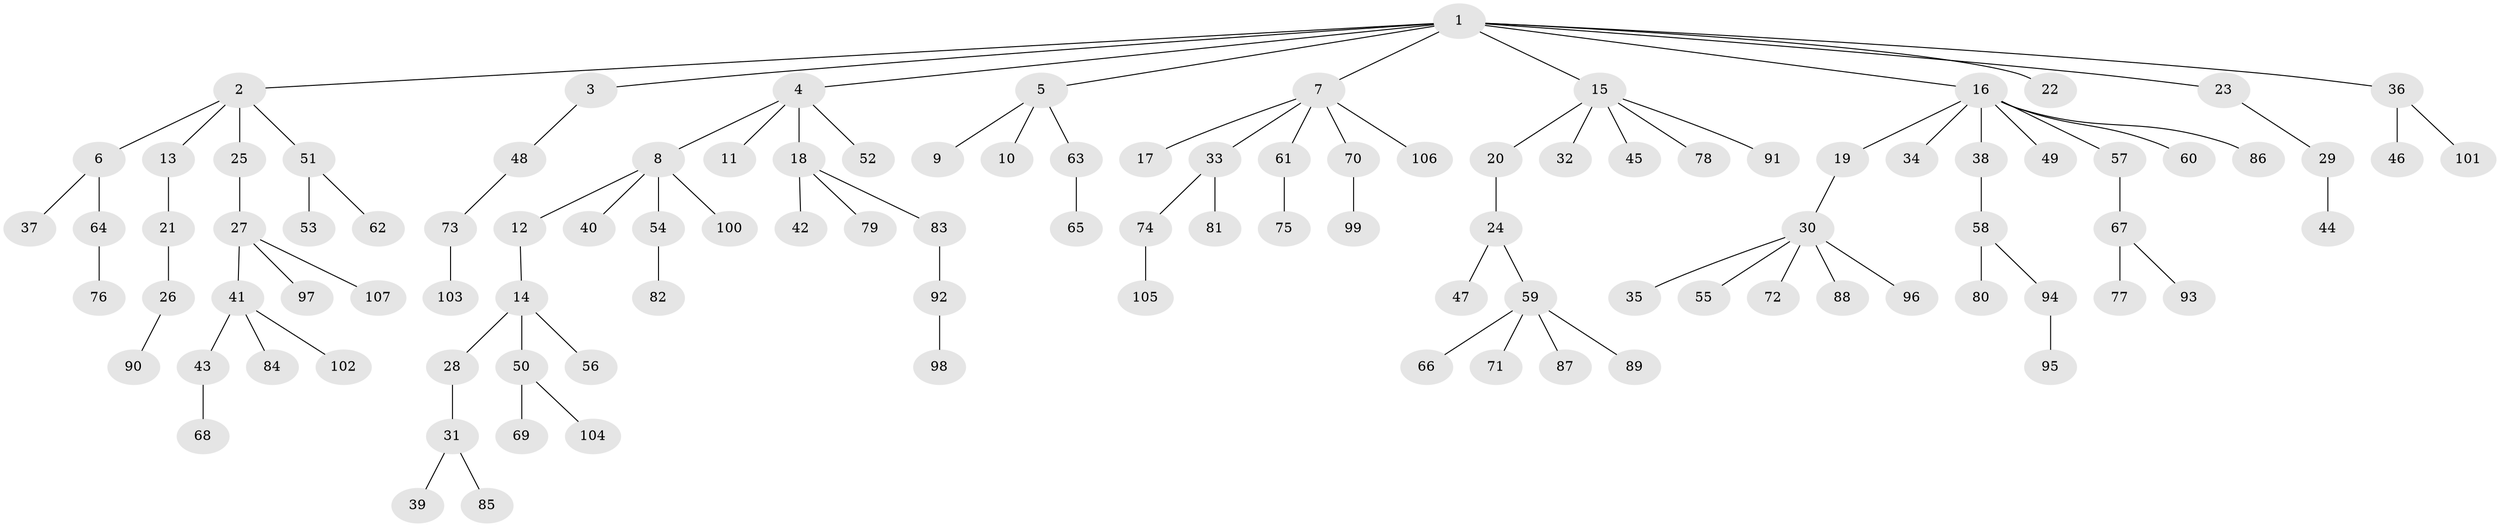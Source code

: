 // coarse degree distribution, {11: 0.013157894736842105, 6: 0.013157894736842105, 2: 0.17105263157894737, 7: 0.02631578947368421, 3: 0.07894736842105263, 5: 0.05263157894736842, 1: 0.618421052631579, 4: 0.02631578947368421}
// Generated by graph-tools (version 1.1) at 2025/52/02/27/25 19:52:12]
// undirected, 107 vertices, 106 edges
graph export_dot {
graph [start="1"]
  node [color=gray90,style=filled];
  1;
  2;
  3;
  4;
  5;
  6;
  7;
  8;
  9;
  10;
  11;
  12;
  13;
  14;
  15;
  16;
  17;
  18;
  19;
  20;
  21;
  22;
  23;
  24;
  25;
  26;
  27;
  28;
  29;
  30;
  31;
  32;
  33;
  34;
  35;
  36;
  37;
  38;
  39;
  40;
  41;
  42;
  43;
  44;
  45;
  46;
  47;
  48;
  49;
  50;
  51;
  52;
  53;
  54;
  55;
  56;
  57;
  58;
  59;
  60;
  61;
  62;
  63;
  64;
  65;
  66;
  67;
  68;
  69;
  70;
  71;
  72;
  73;
  74;
  75;
  76;
  77;
  78;
  79;
  80;
  81;
  82;
  83;
  84;
  85;
  86;
  87;
  88;
  89;
  90;
  91;
  92;
  93;
  94;
  95;
  96;
  97;
  98;
  99;
  100;
  101;
  102;
  103;
  104;
  105;
  106;
  107;
  1 -- 2;
  1 -- 3;
  1 -- 4;
  1 -- 5;
  1 -- 7;
  1 -- 15;
  1 -- 16;
  1 -- 22;
  1 -- 23;
  1 -- 36;
  2 -- 6;
  2 -- 13;
  2 -- 25;
  2 -- 51;
  3 -- 48;
  4 -- 8;
  4 -- 11;
  4 -- 18;
  4 -- 52;
  5 -- 9;
  5 -- 10;
  5 -- 63;
  6 -- 37;
  6 -- 64;
  7 -- 17;
  7 -- 33;
  7 -- 61;
  7 -- 70;
  7 -- 106;
  8 -- 12;
  8 -- 40;
  8 -- 54;
  8 -- 100;
  12 -- 14;
  13 -- 21;
  14 -- 28;
  14 -- 50;
  14 -- 56;
  15 -- 20;
  15 -- 32;
  15 -- 45;
  15 -- 78;
  15 -- 91;
  16 -- 19;
  16 -- 34;
  16 -- 38;
  16 -- 49;
  16 -- 57;
  16 -- 60;
  16 -- 86;
  18 -- 42;
  18 -- 79;
  18 -- 83;
  19 -- 30;
  20 -- 24;
  21 -- 26;
  23 -- 29;
  24 -- 47;
  24 -- 59;
  25 -- 27;
  26 -- 90;
  27 -- 41;
  27 -- 97;
  27 -- 107;
  28 -- 31;
  29 -- 44;
  30 -- 35;
  30 -- 55;
  30 -- 72;
  30 -- 88;
  30 -- 96;
  31 -- 39;
  31 -- 85;
  33 -- 74;
  33 -- 81;
  36 -- 46;
  36 -- 101;
  38 -- 58;
  41 -- 43;
  41 -- 84;
  41 -- 102;
  43 -- 68;
  48 -- 73;
  50 -- 69;
  50 -- 104;
  51 -- 53;
  51 -- 62;
  54 -- 82;
  57 -- 67;
  58 -- 80;
  58 -- 94;
  59 -- 66;
  59 -- 71;
  59 -- 87;
  59 -- 89;
  61 -- 75;
  63 -- 65;
  64 -- 76;
  67 -- 77;
  67 -- 93;
  70 -- 99;
  73 -- 103;
  74 -- 105;
  83 -- 92;
  92 -- 98;
  94 -- 95;
}
